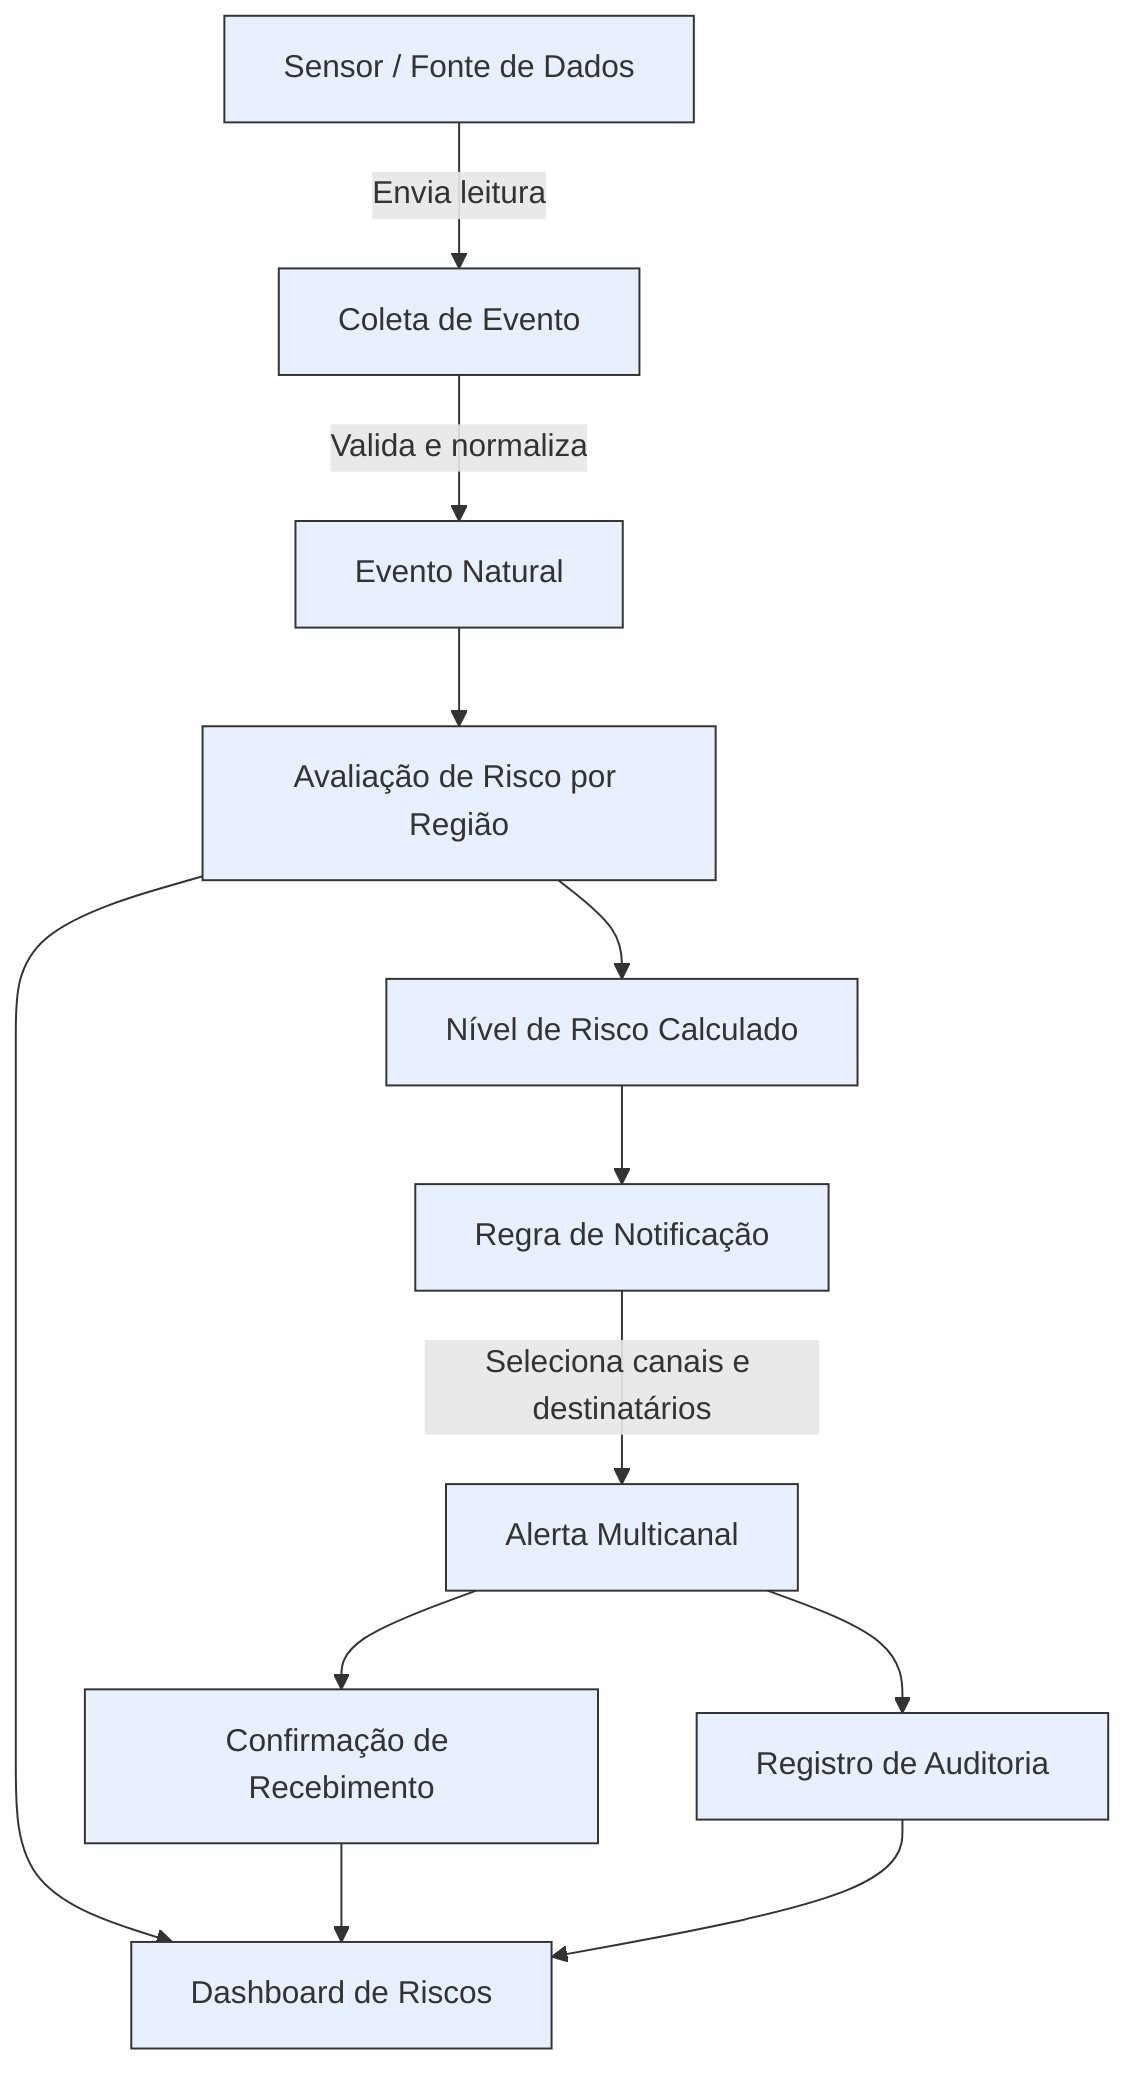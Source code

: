 flowchart TD
    %% =====================
    %% Coleta e Detecção
    %% =====================
    A[Sensor / Fonte de Dados] -->|Envia leitura| B[Coleta de Evento]
    B -->|Valida e normaliza| C[Evento Natural]

    %% =====================
    %% Avaliação de Risco
    %% =====================
    C --> D[Avaliação de Risco por Região]
    D --> E[Nível de Risco Calculado]

    %% =====================
    %% Orquestração de Alertas
    %% =====================
    E --> F[Regra de Notificação]
    F -->|Seleciona canais e destinatários| G[Alerta Multicanal]

    %% =====================
    %% Confirmação e Auditoria
    %% =====================
    G --> H[Confirmação de Recebimento]
    G --> I[Registro de Auditoria]

    %% =====================
    %% Observabilidade e Relatórios
    %% =====================
    D --> J[Dashboard de Riscos]
    H --> J
    I --> J

    %% Legenda
    classDef process fill:#E8F0FE,stroke:#333,stroke-width:1px;
    classDef data fill:#FEF3E8,stroke:#333,stroke-width:1px;

    class A,B,C,D,E,F,G,H,I,J process